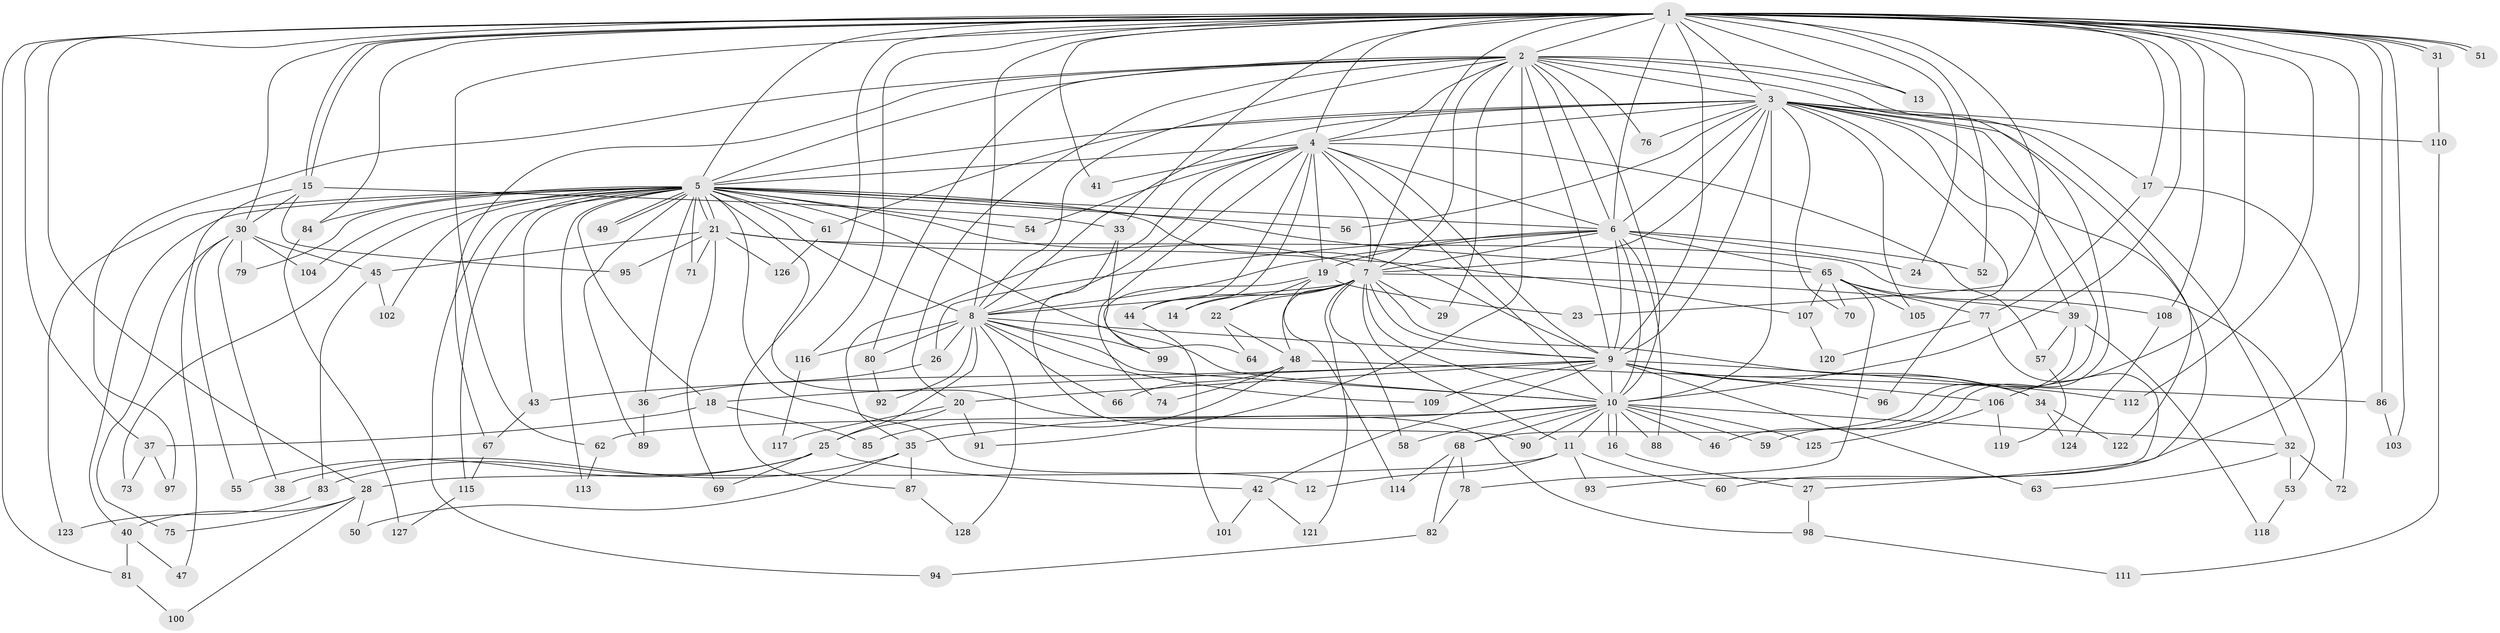 // Generated by graph-tools (version 1.1) at 2025/49/03/09/25 03:49:41]
// undirected, 128 vertices, 281 edges
graph export_dot {
graph [start="1"]
  node [color=gray90,style=filled];
  1;
  2;
  3;
  4;
  5;
  6;
  7;
  8;
  9;
  10;
  11;
  12;
  13;
  14;
  15;
  16;
  17;
  18;
  19;
  20;
  21;
  22;
  23;
  24;
  25;
  26;
  27;
  28;
  29;
  30;
  31;
  32;
  33;
  34;
  35;
  36;
  37;
  38;
  39;
  40;
  41;
  42;
  43;
  44;
  45;
  46;
  47;
  48;
  49;
  50;
  51;
  52;
  53;
  54;
  55;
  56;
  57;
  58;
  59;
  60;
  61;
  62;
  63;
  64;
  65;
  66;
  67;
  68;
  69;
  70;
  71;
  72;
  73;
  74;
  75;
  76;
  77;
  78;
  79;
  80;
  81;
  82;
  83;
  84;
  85;
  86;
  87;
  88;
  89;
  90;
  91;
  92;
  93;
  94;
  95;
  96;
  97;
  98;
  99;
  100;
  101;
  102;
  103;
  104;
  105;
  106;
  107;
  108;
  109;
  110;
  111;
  112;
  113;
  114;
  115;
  116;
  117;
  118;
  119;
  120;
  121;
  122;
  123;
  124;
  125;
  126;
  127;
  128;
  1 -- 2;
  1 -- 3;
  1 -- 4;
  1 -- 5;
  1 -- 6;
  1 -- 7;
  1 -- 8;
  1 -- 9;
  1 -- 10;
  1 -- 13;
  1 -- 15;
  1 -- 15;
  1 -- 17;
  1 -- 23;
  1 -- 24;
  1 -- 28;
  1 -- 30;
  1 -- 31;
  1 -- 31;
  1 -- 33;
  1 -- 37;
  1 -- 41;
  1 -- 51;
  1 -- 51;
  1 -- 52;
  1 -- 60;
  1 -- 62;
  1 -- 81;
  1 -- 84;
  1 -- 86;
  1 -- 87;
  1 -- 103;
  1 -- 106;
  1 -- 108;
  1 -- 112;
  1 -- 116;
  2 -- 3;
  2 -- 4;
  2 -- 5;
  2 -- 6;
  2 -- 7;
  2 -- 8;
  2 -- 9;
  2 -- 10;
  2 -- 13;
  2 -- 20;
  2 -- 29;
  2 -- 32;
  2 -- 59;
  2 -- 67;
  2 -- 76;
  2 -- 80;
  2 -- 91;
  2 -- 97;
  3 -- 4;
  3 -- 5;
  3 -- 6;
  3 -- 7;
  3 -- 8;
  3 -- 9;
  3 -- 10;
  3 -- 17;
  3 -- 27;
  3 -- 39;
  3 -- 46;
  3 -- 56;
  3 -- 61;
  3 -- 70;
  3 -- 76;
  3 -- 96;
  3 -- 105;
  3 -- 110;
  3 -- 122;
  4 -- 5;
  4 -- 6;
  4 -- 7;
  4 -- 8;
  4 -- 9;
  4 -- 10;
  4 -- 14;
  4 -- 19;
  4 -- 35;
  4 -- 41;
  4 -- 44;
  4 -- 54;
  4 -- 57;
  4 -- 74;
  5 -- 6;
  5 -- 7;
  5 -- 8;
  5 -- 9;
  5 -- 10;
  5 -- 12;
  5 -- 18;
  5 -- 21;
  5 -- 21;
  5 -- 36;
  5 -- 40;
  5 -- 43;
  5 -- 49;
  5 -- 49;
  5 -- 54;
  5 -- 56;
  5 -- 61;
  5 -- 65;
  5 -- 71;
  5 -- 73;
  5 -- 79;
  5 -- 84;
  5 -- 89;
  5 -- 94;
  5 -- 98;
  5 -- 102;
  5 -- 104;
  5 -- 113;
  5 -- 115;
  5 -- 123;
  6 -- 7;
  6 -- 8;
  6 -- 9;
  6 -- 10;
  6 -- 19;
  6 -- 24;
  6 -- 26;
  6 -- 52;
  6 -- 65;
  6 -- 88;
  7 -- 8;
  7 -- 9;
  7 -- 10;
  7 -- 11;
  7 -- 14;
  7 -- 22;
  7 -- 29;
  7 -- 34;
  7 -- 39;
  7 -- 44;
  7 -- 48;
  7 -- 58;
  7 -- 121;
  8 -- 9;
  8 -- 10;
  8 -- 25;
  8 -- 26;
  8 -- 66;
  8 -- 80;
  8 -- 92;
  8 -- 99;
  8 -- 109;
  8 -- 116;
  8 -- 128;
  9 -- 10;
  9 -- 18;
  9 -- 20;
  9 -- 34;
  9 -- 42;
  9 -- 43;
  9 -- 63;
  9 -- 96;
  9 -- 106;
  9 -- 109;
  9 -- 112;
  10 -- 11;
  10 -- 16;
  10 -- 16;
  10 -- 32;
  10 -- 35;
  10 -- 46;
  10 -- 58;
  10 -- 59;
  10 -- 62;
  10 -- 68;
  10 -- 88;
  10 -- 90;
  10 -- 125;
  11 -- 12;
  11 -- 28;
  11 -- 60;
  11 -- 93;
  15 -- 30;
  15 -- 33;
  15 -- 47;
  15 -- 95;
  16 -- 27;
  17 -- 72;
  17 -- 77;
  18 -- 37;
  18 -- 85;
  19 -- 22;
  19 -- 23;
  19 -- 99;
  19 -- 114;
  20 -- 25;
  20 -- 91;
  20 -- 117;
  21 -- 45;
  21 -- 53;
  21 -- 69;
  21 -- 71;
  21 -- 95;
  21 -- 107;
  21 -- 126;
  22 -- 48;
  22 -- 64;
  25 -- 42;
  25 -- 55;
  25 -- 69;
  25 -- 83;
  26 -- 36;
  27 -- 98;
  28 -- 40;
  28 -- 50;
  28 -- 75;
  28 -- 100;
  30 -- 38;
  30 -- 45;
  30 -- 55;
  30 -- 75;
  30 -- 79;
  30 -- 104;
  31 -- 110;
  32 -- 53;
  32 -- 63;
  32 -- 72;
  33 -- 64;
  33 -- 90;
  34 -- 122;
  34 -- 124;
  35 -- 38;
  35 -- 50;
  35 -- 87;
  36 -- 89;
  37 -- 73;
  37 -- 97;
  39 -- 57;
  39 -- 68;
  39 -- 118;
  40 -- 47;
  40 -- 81;
  42 -- 101;
  42 -- 121;
  43 -- 67;
  44 -- 101;
  45 -- 83;
  45 -- 102;
  48 -- 66;
  48 -- 74;
  48 -- 85;
  48 -- 86;
  53 -- 118;
  57 -- 119;
  61 -- 126;
  62 -- 113;
  65 -- 70;
  65 -- 77;
  65 -- 78;
  65 -- 105;
  65 -- 107;
  65 -- 108;
  67 -- 115;
  68 -- 78;
  68 -- 82;
  68 -- 114;
  77 -- 93;
  77 -- 120;
  78 -- 82;
  80 -- 92;
  81 -- 100;
  82 -- 94;
  83 -- 123;
  84 -- 127;
  86 -- 103;
  87 -- 128;
  98 -- 111;
  106 -- 119;
  106 -- 125;
  107 -- 120;
  108 -- 124;
  110 -- 111;
  115 -- 127;
  116 -- 117;
}
